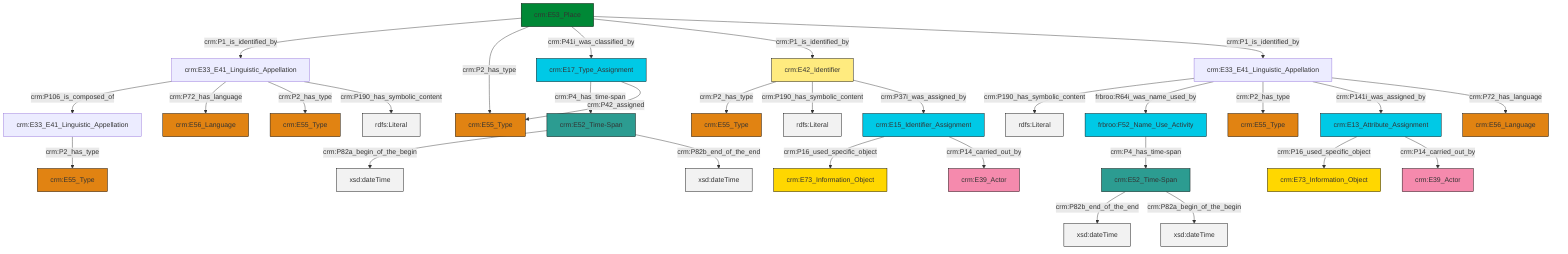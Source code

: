 graph TD
classDef Literal fill:#f2f2f2,stroke:#000000;
classDef CRM_Entity fill:#FFFFFF,stroke:#000000;
classDef Temporal_Entity fill:#00C9E6, stroke:#000000;
classDef Type fill:#E18312, stroke:#000000;
classDef Time-Span fill:#2C9C91, stroke:#000000;
classDef Appellation fill:#FFEB7F, stroke:#000000;
classDef Place fill:#008836, stroke:#000000;
classDef Persistent_Item fill:#B266B2, stroke:#000000;
classDef Conceptual_Object fill:#FFD700, stroke:#000000;
classDef Physical_Thing fill:#D2B48C, stroke:#000000;
classDef Actor fill:#f58aad, stroke:#000000;
classDef PC_Classes fill:#4ce600, stroke:#000000;
classDef Multi fill:#cccccc,stroke:#000000;

0["crm:E53_Place"]:::Place -->|crm:P1_is_identified_by| 1["crm:E33_E41_Linguistic_Appellation"]:::Default
2["crm:E52_Time-Span"]:::Time-Span -->|crm:P82b_end_of_the_end| 3[xsd:dateTime]:::Literal
0["crm:E53_Place"]:::Place -->|crm:P2_has_type| 6["crm:E55_Type"]:::Type
9["crm:E15_Identifier_Assignment"]:::Temporal_Entity -->|crm:P16_used_specific_object| 10["crm:E73_Information_Object"]:::Conceptual_Object
13["crm:E17_Type_Assignment"]:::Temporal_Entity -->|crm:P4_has_time-span| 14["crm:E52_Time-Span"]:::Time-Span
1["crm:E33_E41_Linguistic_Appellation"]:::Default -->|crm:P106_is_composed_of| 7["crm:E33_E41_Linguistic_Appellation"]:::Default
16["crm:E42_Identifier"]:::Appellation -->|crm:P2_has_type| 17["crm:E55_Type"]:::Type
21["crm:E33_E41_Linguistic_Appellation"]:::Default -->|crm:P190_has_symbolic_content| 22[rdfs:Literal]:::Literal
2["crm:E52_Time-Span"]:::Time-Span -->|crm:P82a_begin_of_the_begin| 23[xsd:dateTime]:::Literal
1["crm:E33_E41_Linguistic_Appellation"]:::Default -->|crm:P72_has_language| 24["crm:E56_Language"]:::Type
0["crm:E53_Place"]:::Place -->|crm:P41i_was_classified_by| 13["crm:E17_Type_Assignment"]:::Temporal_Entity
16["crm:E42_Identifier"]:::Appellation -->|crm:P190_has_symbolic_content| 25[rdfs:Literal]:::Literal
18["crm:E13_Attribute_Assignment"]:::Temporal_Entity -->|crm:P16_used_specific_object| 32["crm:E73_Information_Object"]:::Conceptual_Object
1["crm:E33_E41_Linguistic_Appellation"]:::Default -->|crm:P2_has_type| 11["crm:E55_Type"]:::Type
38["frbroo:F52_Name_Use_Activity"]:::Temporal_Entity -->|crm:P4_has_time-span| 2["crm:E52_Time-Span"]:::Time-Span
21["crm:E33_E41_Linguistic_Appellation"]:::Default -->|frbroo:R64i_was_name_used_by| 38["frbroo:F52_Name_Use_Activity"]:::Temporal_Entity
14["crm:E52_Time-Span"]:::Time-Span -->|crm:P82a_begin_of_the_begin| 42[xsd:dateTime]:::Literal
14["crm:E52_Time-Span"]:::Time-Span -->|crm:P82b_end_of_the_end| 47[xsd:dateTime]:::Literal
16["crm:E42_Identifier"]:::Appellation -->|crm:P37i_was_assigned_by| 9["crm:E15_Identifier_Assignment"]:::Temporal_Entity
0["crm:E53_Place"]:::Place -->|crm:P1_is_identified_by| 16["crm:E42_Identifier"]:::Appellation
21["crm:E33_E41_Linguistic_Appellation"]:::Default -->|crm:P2_has_type| 35["crm:E55_Type"]:::Type
13["crm:E17_Type_Assignment"]:::Temporal_Entity -->|crm:P42_assigned| 6["crm:E55_Type"]:::Type
1["crm:E33_E41_Linguistic_Appellation"]:::Default -->|crm:P190_has_symbolic_content| 49[rdfs:Literal]:::Literal
21["crm:E33_E41_Linguistic_Appellation"]:::Default -->|crm:P141i_was_assigned_by| 18["crm:E13_Attribute_Assignment"]:::Temporal_Entity
21["crm:E33_E41_Linguistic_Appellation"]:::Default -->|crm:P72_has_language| 33["crm:E56_Language"]:::Type
9["crm:E15_Identifier_Assignment"]:::Temporal_Entity -->|crm:P14_carried_out_by| 26["crm:E39_Actor"]:::Actor
7["crm:E33_E41_Linguistic_Appellation"]:::Default -->|crm:P2_has_type| 40["crm:E55_Type"]:::Type
18["crm:E13_Attribute_Assignment"]:::Temporal_Entity -->|crm:P14_carried_out_by| 4["crm:E39_Actor"]:::Actor
0["crm:E53_Place"]:::Place -->|crm:P1_is_identified_by| 21["crm:E33_E41_Linguistic_Appellation"]:::Default